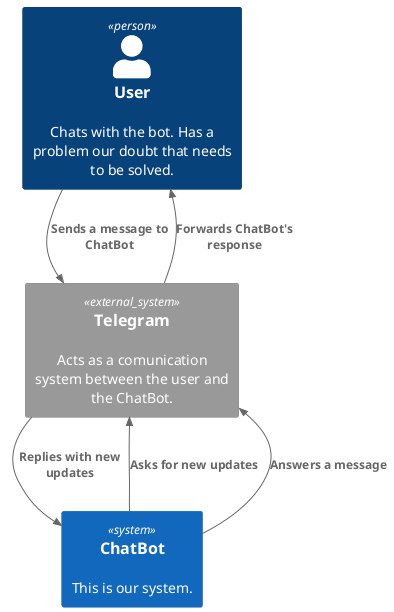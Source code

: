 @startuml Context
!include <C4/C4_Container>


Person(aliasUser, "User", "Chats with the bot. Has a problem our doubt that needs to be solved.")
System_Ext(Telegram, "Telegram", "Acts as a comunication system between the user and the ChatBot.")
System(Chatbot, "ChatBot", "This is our system.")

Rel(aliasUser, Telegram, "Sends a message to ChatBot")

Rel(Chatbot, Telegram, "Asks for new updates")
Rel(Telegram, Chatbot, "Replies with new updates")
Rel(Telegram, aliasUser, "Forwards ChatBot's response")
Rel(Chatbot, Telegram, "Answers a message")


@enduml